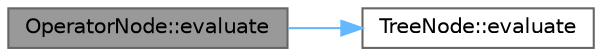 digraph "OperatorNode::evaluate"
{
 // LATEX_PDF_SIZE
  bgcolor="transparent";
  edge [fontname=Helvetica,fontsize=10,labelfontname=Helvetica,labelfontsize=10];
  node [fontname=Helvetica,fontsize=10,shape=box,height=0.2,width=0.4];
  rankdir="LR";
  Node1 [id="Node000001",label="OperatorNode::evaluate",height=0.2,width=0.4,color="gray40", fillcolor="grey60", style="filled", fontcolor="black",tooltip="Вычисляет результат операции"];
  Node1 -> Node2 [id="edge1_Node000001_Node000002",color="steelblue1",style="solid",tooltip=" "];
  Node2 [id="Node000002",label="TreeNode::evaluate",height=0.2,width=0.4,color="grey40", fillcolor="white", style="filled",URL="$class_tree_node.html#adb6b372b3e0b528141baa19615fce3e6",tooltip="Вычисляет значение узла"];
}
